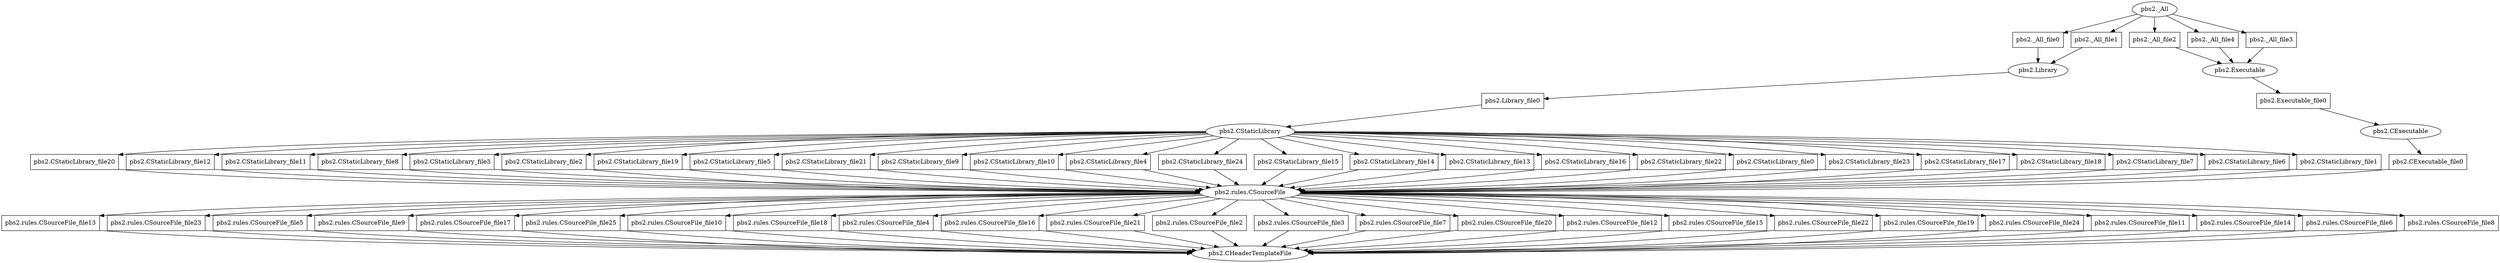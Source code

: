 strict digraph {
	"pbs2._All_file0"	 [shape=box];
	"pbs2._All_file0" -> "pbs2.Library";
	"pbs2._All" -> "pbs2._All_file0";
	"pbs2._All_file2"	 [shape=box];
	"pbs2._All" -> "pbs2._All_file2";
	"pbs2._All_file4"	 [shape=box];
	"pbs2._All" -> "pbs2._All_file4";
	"pbs2._All_file3"	 [shape=box];
	"pbs2._All" -> "pbs2._All_file3";
	"pbs2._All_file1"	 [shape=box];
	"pbs2._All" -> "pbs2._All_file1";
	"pbs2._All_file2" -> "pbs2.Executable";
	"pbs2._All_file4" -> "pbs2.Executable";
	"pbs2._All_file3" -> "pbs2.Executable";
	"pbs2._All_file1" -> "pbs2.Library";
	"pbs2.Library_file0"	 [shape=box];
	"pbs2.Library" -> "pbs2.Library_file0";
	"pbs2.Library_file0" -> "pbs2.CStaticLibrary";
	"pbs2.Executable_file0"	 [shape=box];
	"pbs2.Executable" -> "pbs2.Executable_file0";
	"pbs2.Executable_file0" -> "pbs2.CExecutable";
	"pbs2.CStaticLibrary_file20"	 [shape=box];
	"pbs2.CStaticLibrary_file20" -> "pbs2.rules.CSourceFile";
	"pbs2.CStaticLibrary" -> "pbs2.CStaticLibrary_file20";
	"pbs2.CStaticLibrary_file12"	 [shape=box];
	"pbs2.CStaticLibrary" -> "pbs2.CStaticLibrary_file12";
	"pbs2.CStaticLibrary_file11"	 [shape=box];
	"pbs2.CStaticLibrary" -> "pbs2.CStaticLibrary_file11";
	"pbs2.CStaticLibrary_file8"	 [shape=box];
	"pbs2.CStaticLibrary" -> "pbs2.CStaticLibrary_file8";
	"pbs2.CStaticLibrary_file3"	 [shape=box];
	"pbs2.CStaticLibrary" -> "pbs2.CStaticLibrary_file3";
	"pbs2.CStaticLibrary_file2"	 [shape=box];
	"pbs2.CStaticLibrary" -> "pbs2.CStaticLibrary_file2";
	"pbs2.CStaticLibrary_file19"	 [shape=box];
	"pbs2.CStaticLibrary" -> "pbs2.CStaticLibrary_file19";
	"pbs2.CStaticLibrary_file5"	 [shape=box];
	"pbs2.CStaticLibrary" -> "pbs2.CStaticLibrary_file5";
	"pbs2.CStaticLibrary_file21"	 [shape=box];
	"pbs2.CStaticLibrary" -> "pbs2.CStaticLibrary_file21";
	"pbs2.CStaticLibrary_file9"	 [shape=box];
	"pbs2.CStaticLibrary" -> "pbs2.CStaticLibrary_file9";
	"pbs2.CStaticLibrary_file10"	 [shape=box];
	"pbs2.CStaticLibrary" -> "pbs2.CStaticLibrary_file10";
	"pbs2.CStaticLibrary_file4"	 [shape=box];
	"pbs2.CStaticLibrary" -> "pbs2.CStaticLibrary_file4";
	"pbs2.CStaticLibrary_file24"	 [shape=box];
	"pbs2.CStaticLibrary" -> "pbs2.CStaticLibrary_file24";
	"pbs2.CStaticLibrary_file15"	 [shape=box];
	"pbs2.CStaticLibrary" -> "pbs2.CStaticLibrary_file15";
	"pbs2.CStaticLibrary_file14"	 [shape=box];
	"pbs2.CStaticLibrary" -> "pbs2.CStaticLibrary_file14";
	"pbs2.CStaticLibrary_file13"	 [shape=box];
	"pbs2.CStaticLibrary" -> "pbs2.CStaticLibrary_file13";
	"pbs2.CStaticLibrary_file16"	 [shape=box];
	"pbs2.CStaticLibrary" -> "pbs2.CStaticLibrary_file16";
	"pbs2.CStaticLibrary_file22"	 [shape=box];
	"pbs2.CStaticLibrary" -> "pbs2.CStaticLibrary_file22";
	"pbs2.CStaticLibrary_file0"	 [shape=box];
	"pbs2.CStaticLibrary" -> "pbs2.CStaticLibrary_file0";
	"pbs2.CStaticLibrary_file23"	 [shape=box];
	"pbs2.CStaticLibrary" -> "pbs2.CStaticLibrary_file23";
	"pbs2.CStaticLibrary_file17"	 [shape=box];
	"pbs2.CStaticLibrary" -> "pbs2.CStaticLibrary_file17";
	"pbs2.CStaticLibrary_file18"	 [shape=box];
	"pbs2.CStaticLibrary" -> "pbs2.CStaticLibrary_file18";
	"pbs2.CStaticLibrary_file7"	 [shape=box];
	"pbs2.CStaticLibrary" -> "pbs2.CStaticLibrary_file7";
	"pbs2.CStaticLibrary_file6"	 [shape=box];
	"pbs2.CStaticLibrary" -> "pbs2.CStaticLibrary_file6";
	"pbs2.CStaticLibrary_file1"	 [shape=box];
	"pbs2.CStaticLibrary" -> "pbs2.CStaticLibrary_file1";
	"pbs2.CStaticLibrary_file12" -> "pbs2.rules.CSourceFile";
	"pbs2.CStaticLibrary_file11" -> "pbs2.rules.CSourceFile";
	"pbs2.CStaticLibrary_file8" -> "pbs2.rules.CSourceFile";
	"pbs2.CStaticLibrary_file3" -> "pbs2.rules.CSourceFile";
	"pbs2.CStaticLibrary_file2" -> "pbs2.rules.CSourceFile";
	"pbs2.CStaticLibrary_file19" -> "pbs2.rules.CSourceFile";
	"pbs2.CStaticLibrary_file5" -> "pbs2.rules.CSourceFile";
	"pbs2.CStaticLibrary_file21" -> "pbs2.rules.CSourceFile";
	"pbs2.CStaticLibrary_file9" -> "pbs2.rules.CSourceFile";
	"pbs2.CStaticLibrary_file10" -> "pbs2.rules.CSourceFile";
	"pbs2.CStaticLibrary_file4" -> "pbs2.rules.CSourceFile";
	"pbs2.CStaticLibrary_file24" -> "pbs2.rules.CSourceFile";
	"pbs2.CStaticLibrary_file15" -> "pbs2.rules.CSourceFile";
	"pbs2.CStaticLibrary_file14" -> "pbs2.rules.CSourceFile";
	"pbs2.CStaticLibrary_file13" -> "pbs2.rules.CSourceFile";
	"pbs2.CStaticLibrary_file16" -> "pbs2.rules.CSourceFile";
	"pbs2.CStaticLibrary_file22" -> "pbs2.rules.CSourceFile";
	"pbs2.CStaticLibrary_file0" -> "pbs2.rules.CSourceFile";
	"pbs2.CStaticLibrary_file23" -> "pbs2.rules.CSourceFile";
	"pbs2.CStaticLibrary_file17" -> "pbs2.rules.CSourceFile";
	"pbs2.CStaticLibrary_file18" -> "pbs2.rules.CSourceFile";
	"pbs2.CStaticLibrary_file7" -> "pbs2.rules.CSourceFile";
	"pbs2.CStaticLibrary_file6" -> "pbs2.rules.CSourceFile";
	"pbs2.CStaticLibrary_file1" -> "pbs2.rules.CSourceFile";
	"pbs2.rules.CSourceFile_file13"	 [shape=box];
	"pbs2.rules.CSourceFile" -> "pbs2.rules.CSourceFile_file13";
	"pbs2.rules.CSourceFile_file23"	 [shape=box];
	"pbs2.rules.CSourceFile" -> "pbs2.rules.CSourceFile_file23";
	"pbs2.rules.CSourceFile_file5"	 [shape=box];
	"pbs2.rules.CSourceFile" -> "pbs2.rules.CSourceFile_file5";
	"pbs2.rules.CSourceFile_file9"	 [shape=box];
	"pbs2.rules.CSourceFile" -> "pbs2.rules.CSourceFile_file9";
	"pbs2.rules.CSourceFile_file17"	 [shape=box];
	"pbs2.rules.CSourceFile" -> "pbs2.rules.CSourceFile_file17";
	"pbs2.rules.CSourceFile_file25"	 [shape=box];
	"pbs2.rules.CSourceFile" -> "pbs2.rules.CSourceFile_file25";
	"pbs2.rules.CSourceFile_file10"	 [shape=box];
	"pbs2.rules.CSourceFile" -> "pbs2.rules.CSourceFile_file10";
	"pbs2.rules.CSourceFile_file18"	 [shape=box];
	"pbs2.rules.CSourceFile" -> "pbs2.rules.CSourceFile_file18";
	"pbs2.rules.CSourceFile_file4"	 [shape=box];
	"pbs2.rules.CSourceFile" -> "pbs2.rules.CSourceFile_file4";
	"pbs2.rules.CSourceFile_file16"	 [shape=box];
	"pbs2.rules.CSourceFile" -> "pbs2.rules.CSourceFile_file16";
	"pbs2.rules.CSourceFile_file21"	 [shape=box];
	"pbs2.rules.CSourceFile" -> "pbs2.rules.CSourceFile_file21";
	"pbs2.rules.CSourceFile_file2"	 [shape=box];
	"pbs2.rules.CSourceFile" -> "pbs2.rules.CSourceFile_file2";
	"pbs2.rules.CSourceFile_file3"	 [shape=box];
	"pbs2.rules.CSourceFile" -> "pbs2.rules.CSourceFile_file3";
	"pbs2.rules.CSourceFile_file7"	 [shape=box];
	"pbs2.rules.CSourceFile" -> "pbs2.rules.CSourceFile_file7";
	"pbs2.rules.CSourceFile_file20"	 [shape=box];
	"pbs2.rules.CSourceFile" -> "pbs2.rules.CSourceFile_file20";
	"pbs2.rules.CSourceFile_file12"	 [shape=box];
	"pbs2.rules.CSourceFile" -> "pbs2.rules.CSourceFile_file12";
	"pbs2.rules.CSourceFile_file15"	 [shape=box];
	"pbs2.rules.CSourceFile" -> "pbs2.rules.CSourceFile_file15";
	"pbs2.rules.CSourceFile_file22"	 [shape=box];
	"pbs2.rules.CSourceFile" -> "pbs2.rules.CSourceFile_file22";
	"pbs2.rules.CSourceFile_file19"	 [shape=box];
	"pbs2.rules.CSourceFile" -> "pbs2.rules.CSourceFile_file19";
	"pbs2.rules.CSourceFile_file24"	 [shape=box];
	"pbs2.rules.CSourceFile" -> "pbs2.rules.CSourceFile_file24";
	"pbs2.rules.CSourceFile_file11"	 [shape=box];
	"pbs2.rules.CSourceFile" -> "pbs2.rules.CSourceFile_file11";
	"pbs2.rules.CSourceFile_file14"	 [shape=box];
	"pbs2.rules.CSourceFile" -> "pbs2.rules.CSourceFile_file14";
	"pbs2.rules.CSourceFile_file6"	 [shape=box];
	"pbs2.rules.CSourceFile" -> "pbs2.rules.CSourceFile_file6";
	"pbs2.rules.CSourceFile_file8"	 [shape=box];
	"pbs2.rules.CSourceFile" -> "pbs2.rules.CSourceFile_file8";
	"pbs2.rules.CSourceFile_file13" -> "pbs2.CHeaderTemplateFile";
	"pbs2.rules.CSourceFile_file23" -> "pbs2.CHeaderTemplateFile";
	"pbs2.rules.CSourceFile_file5" -> "pbs2.CHeaderTemplateFile";
	"pbs2.rules.CSourceFile_file9" -> "pbs2.CHeaderTemplateFile";
	"pbs2.rules.CSourceFile_file17" -> "pbs2.CHeaderTemplateFile";
	"pbs2.rules.CSourceFile_file25" -> "pbs2.CHeaderTemplateFile";
	"pbs2.rules.CSourceFile_file10" -> "pbs2.CHeaderTemplateFile";
	"pbs2.rules.CSourceFile_file18" -> "pbs2.CHeaderTemplateFile";
	"pbs2.rules.CSourceFile_file4" -> "pbs2.CHeaderTemplateFile";
	"pbs2.rules.CSourceFile_file16" -> "pbs2.CHeaderTemplateFile";
	"pbs2.rules.CSourceFile_file21" -> "pbs2.CHeaderTemplateFile";
	"pbs2.rules.CSourceFile_file2" -> "pbs2.CHeaderTemplateFile";
	"pbs2.rules.CSourceFile_file3" -> "pbs2.CHeaderTemplateFile";
	"pbs2.rules.CSourceFile_file7" -> "pbs2.CHeaderTemplateFile";
	"pbs2.rules.CSourceFile_file20" -> "pbs2.CHeaderTemplateFile";
	"pbs2.rules.CSourceFile_file12" -> "pbs2.CHeaderTemplateFile";
	"pbs2.rules.CSourceFile_file15" -> "pbs2.CHeaderTemplateFile";
	"pbs2.rules.CSourceFile_file22" -> "pbs2.CHeaderTemplateFile";
	"pbs2.rules.CSourceFile_file19" -> "pbs2.CHeaderTemplateFile";
	"pbs2.rules.CSourceFile_file24" -> "pbs2.CHeaderTemplateFile";
	"pbs2.rules.CSourceFile_file11" -> "pbs2.CHeaderTemplateFile";
	"pbs2.rules.CSourceFile_file14" -> "pbs2.CHeaderTemplateFile";
	"pbs2.rules.CSourceFile_file6" -> "pbs2.CHeaderTemplateFile";
	"pbs2.rules.CSourceFile_file8" -> "pbs2.CHeaderTemplateFile";
	"pbs2.CExecutable_file0"	 [shape=box];
	"pbs2.CExecutable" -> "pbs2.CExecutable_file0";
	"pbs2.CExecutable_file0" -> "pbs2.rules.CSourceFile";
}
